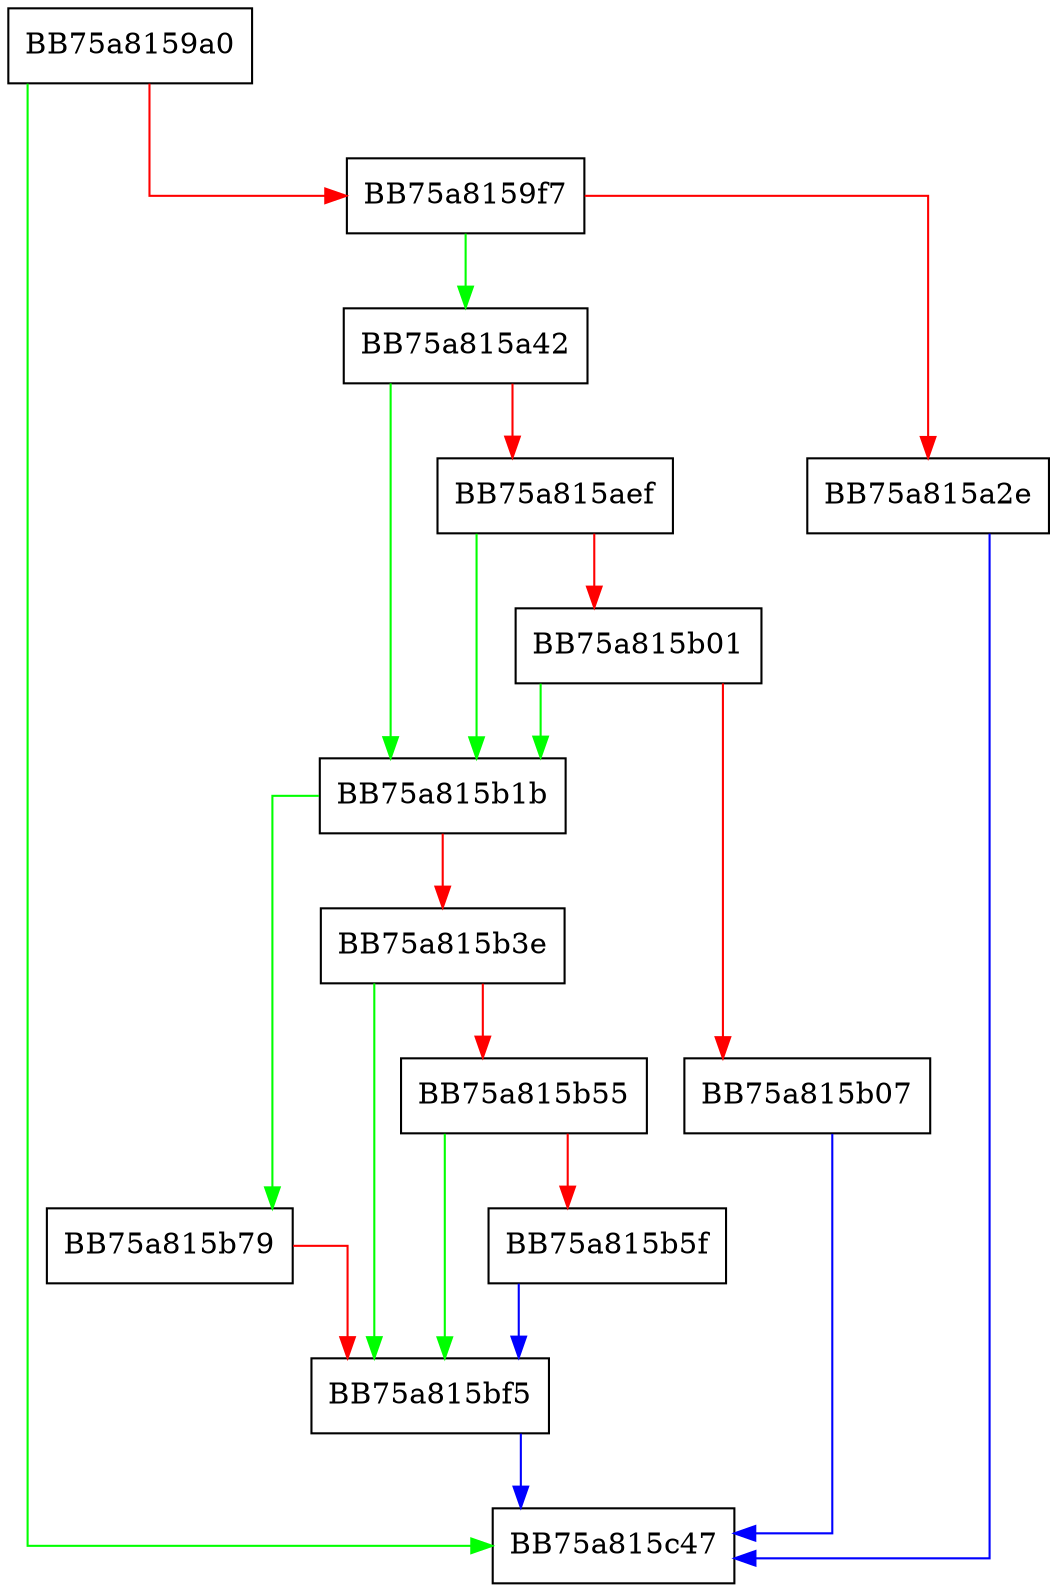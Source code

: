 digraph StartMonitoringTaintedExcludedProcess {
  node [shape="box"];
  graph [splines=ortho];
  BB75a8159a0 -> BB75a815c47 [color="green"];
  BB75a8159a0 -> BB75a8159f7 [color="red"];
  BB75a8159f7 -> BB75a815a42 [color="green"];
  BB75a8159f7 -> BB75a815a2e [color="red"];
  BB75a815a2e -> BB75a815c47 [color="blue"];
  BB75a815a42 -> BB75a815b1b [color="green"];
  BB75a815a42 -> BB75a815aef [color="red"];
  BB75a815aef -> BB75a815b1b [color="green"];
  BB75a815aef -> BB75a815b01 [color="red"];
  BB75a815b01 -> BB75a815b1b [color="green"];
  BB75a815b01 -> BB75a815b07 [color="red"];
  BB75a815b07 -> BB75a815c47 [color="blue"];
  BB75a815b1b -> BB75a815b79 [color="green"];
  BB75a815b1b -> BB75a815b3e [color="red"];
  BB75a815b3e -> BB75a815bf5 [color="green"];
  BB75a815b3e -> BB75a815b55 [color="red"];
  BB75a815b55 -> BB75a815bf5 [color="green"];
  BB75a815b55 -> BB75a815b5f [color="red"];
  BB75a815b5f -> BB75a815bf5 [color="blue"];
  BB75a815b79 -> BB75a815bf5 [color="red"];
  BB75a815bf5 -> BB75a815c47 [color="blue"];
}